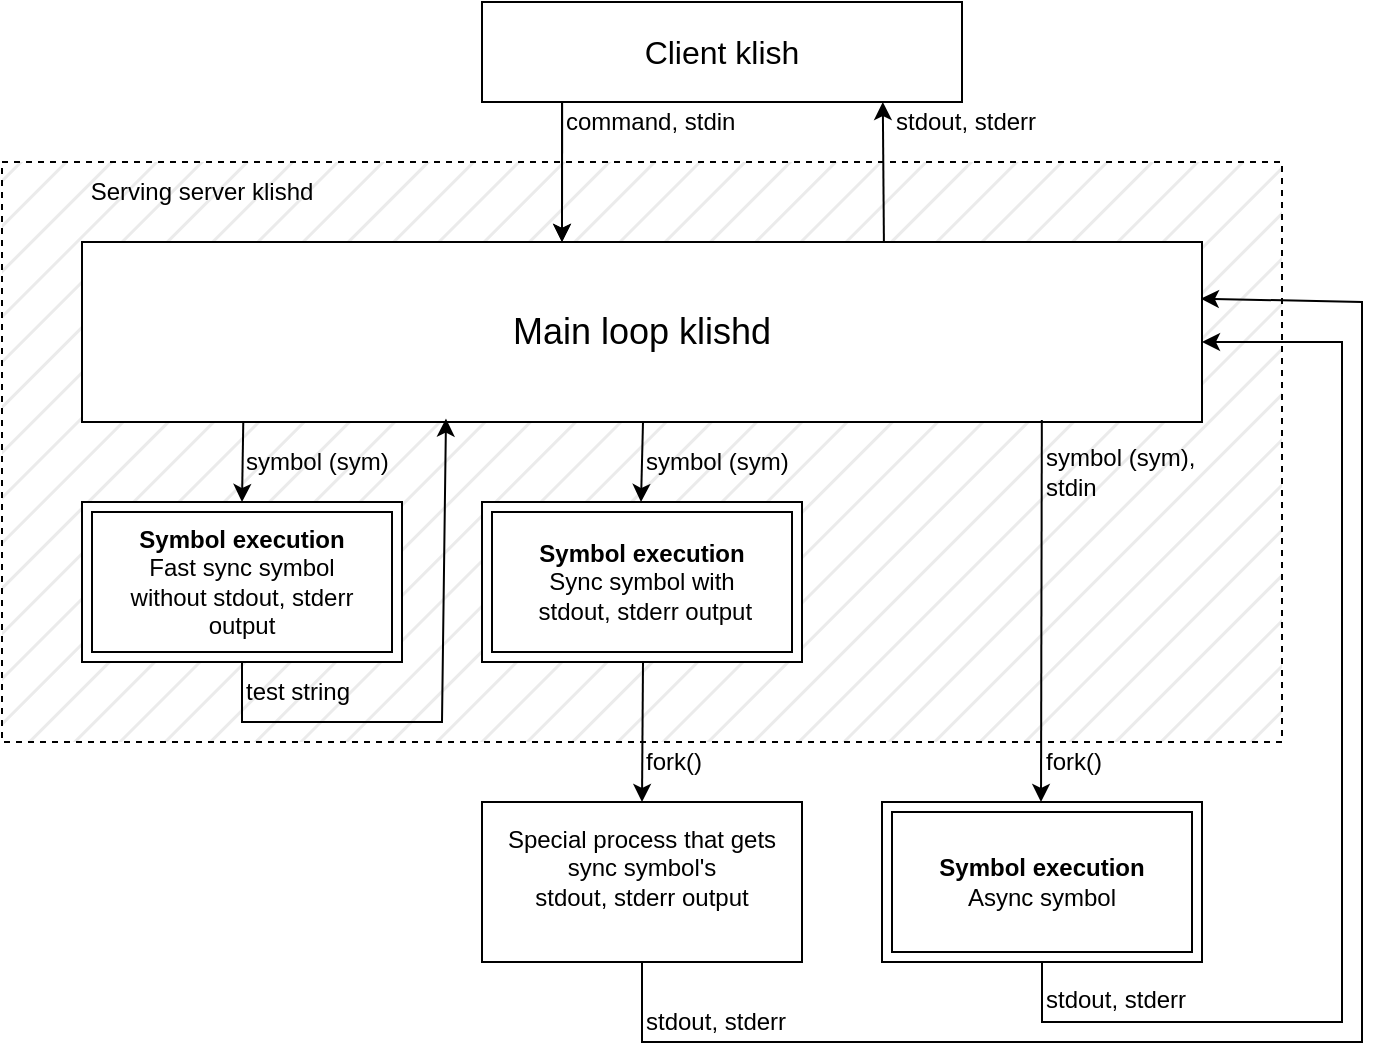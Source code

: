 <mxfile version="23.1.5" type="device">
  <diagram name="Страница — 1" id="UFjbOvR3O6Qe7gl92aNO">
    <mxGraphModel dx="817" dy="1061" grid="1" gridSize="10" guides="1" tooltips="1" connect="1" arrows="1" fold="1" page="1" pageScale="1" pageWidth="827" pageHeight="1169" math="0" shadow="0">
      <root>
        <mxCell id="0" />
        <mxCell id="1" parent="0" />
        <mxCell id="W7FwdtZu-5o2vGSCx_RX-7" value="" style="whiteSpace=wrap;html=1;align=center;dashed=1;fillStyle=hatch;fillColor=#EBEBEB;" parent="1" vertex="1">
          <mxGeometry x="40" y="110" width="640" height="290" as="geometry" />
        </mxCell>
        <mxCell id="W7FwdtZu-5o2vGSCx_RX-1" value="&lt;font style=&quot;font-size: 16px;&quot;&gt;Client klish&lt;/font&gt;" style="whiteSpace=wrap;html=1;align=center;" parent="1" vertex="1">
          <mxGeometry x="280" y="30" width="240" height="50" as="geometry" />
        </mxCell>
        <mxCell id="W7FwdtZu-5o2vGSCx_RX-2" value="&lt;font style=&quot;font-size: 18px;&quot;&gt;Main loop klishd&lt;/font&gt;" style="whiteSpace=wrap;html=1;align=center;" parent="1" vertex="1">
          <mxGeometry x="80" y="150" width="560" height="90" as="geometry" />
        </mxCell>
        <mxCell id="W7FwdtZu-5o2vGSCx_RX-3" value="&lt;b&gt;Symbol execution&lt;br&gt;&lt;/b&gt;Fast sync symbol without&amp;nbsp;stdout, stderr output" style="shape=ext;margin=3;double=1;whiteSpace=wrap;html=1;align=center;" parent="1" vertex="1">
          <mxGeometry x="80" y="280" width="160" height="80" as="geometry" />
        </mxCell>
        <mxCell id="W7FwdtZu-5o2vGSCx_RX-5" value="&lt;b&gt;Symbol execution&lt;br&gt;&lt;/b&gt;Sync symbol with&lt;br&gt;&amp;nbsp;stdout, stderr output" style="shape=ext;margin=3;double=1;whiteSpace=wrap;html=1;align=center;" parent="1" vertex="1">
          <mxGeometry x="280" y="280" width="160" height="80" as="geometry" />
        </mxCell>
        <mxCell id="W7FwdtZu-5o2vGSCx_RX-6" value="&lt;b&gt;Symbol execution&lt;br&gt;&lt;/b&gt;Async symbol" style="shape=ext;margin=3;double=1;whiteSpace=wrap;html=1;align=center;" parent="1" vertex="1">
          <mxGeometry x="480" y="430" width="160" height="80" as="geometry" />
        </mxCell>
        <mxCell id="W7FwdtZu-5o2vGSCx_RX-8" value="Special process that gets sync symbol&#39;s&lt;br&gt;stdout, stderr output&lt;div&gt;&lt;br/&gt;&lt;/div&gt;" style="whiteSpace=wrap;html=1;align=center;" parent="1" vertex="1">
          <mxGeometry x="280" y="430" width="160" height="80" as="geometry" />
        </mxCell>
        <mxCell id="W7FwdtZu-5o2vGSCx_RX-9" value="" style="endArrow=classic;html=1;rounded=0;exitX=0.167;exitY=1;exitDx=0;exitDy=0;exitPerimeter=0;" parent="1" source="W7FwdtZu-5o2vGSCx_RX-1" edge="1">
          <mxGeometry width="50" height="50" relative="1" as="geometry">
            <mxPoint x="390" y="810" as="sourcePoint" />
            <mxPoint x="320" y="150" as="targetPoint" />
          </mxGeometry>
        </mxCell>
        <mxCell id="W7FwdtZu-5o2vGSCx_RX-10" value="" style="endArrow=classic;html=1;rounded=0;exitX=0.167;exitY=1;exitDx=0;exitDy=0;exitPerimeter=0;" parent="1" edge="1">
          <mxGeometry width="50" height="50" relative="1" as="geometry">
            <mxPoint x="320" y="80" as="sourcePoint" />
            <mxPoint x="320" y="150" as="targetPoint" />
          </mxGeometry>
        </mxCell>
        <mxCell id="W7FwdtZu-5o2vGSCx_RX-11" value="" style="endArrow=classic;html=1;rounded=0;exitX=0.716;exitY=0;exitDx=0;exitDy=0;exitPerimeter=0;entryX=0.835;entryY=1;entryDx=0;entryDy=0;entryPerimeter=0;" parent="1" source="W7FwdtZu-5o2vGSCx_RX-2" target="W7FwdtZu-5o2vGSCx_RX-1" edge="1">
          <mxGeometry width="50" height="50" relative="1" as="geometry">
            <mxPoint x="480" y="80" as="sourcePoint" />
            <mxPoint x="500" y="90" as="targetPoint" />
          </mxGeometry>
        </mxCell>
        <mxCell id="W7FwdtZu-5o2vGSCx_RX-12" value="Serving server klishd" style="text;html=1;align=center;verticalAlign=middle;whiteSpace=wrap;rounded=0;" parent="1" vertex="1">
          <mxGeometry x="40" y="110" width="200" height="30" as="geometry" />
        </mxCell>
        <mxCell id="W7FwdtZu-5o2vGSCx_RX-13" value="" style="endArrow=classic;html=1;rounded=0;exitX=0.144;exitY=1;exitDx=0;exitDy=0;exitPerimeter=0;entryX=0.5;entryY=0;entryDx=0;entryDy=0;" parent="1" source="W7FwdtZu-5o2vGSCx_RX-2" target="W7FwdtZu-5o2vGSCx_RX-3" edge="1">
          <mxGeometry width="50" height="50" relative="1" as="geometry">
            <mxPoint x="300" y="270" as="sourcePoint" />
            <mxPoint x="350" y="220" as="targetPoint" />
          </mxGeometry>
        </mxCell>
        <mxCell id="W7FwdtZu-5o2vGSCx_RX-15" value="" style="endArrow=classic;html=1;rounded=0;exitX=0.144;exitY=1;exitDx=0;exitDy=0;exitPerimeter=0;entryX=0.5;entryY=0;entryDx=0;entryDy=0;" parent="1" edge="1">
          <mxGeometry width="50" height="50" relative="1" as="geometry">
            <mxPoint x="360.5" y="240" as="sourcePoint" />
            <mxPoint x="359.5" y="280" as="targetPoint" />
          </mxGeometry>
        </mxCell>
        <mxCell id="W7FwdtZu-5o2vGSCx_RX-16" value="" style="endArrow=classic;html=1;rounded=0;exitX=0.857;exitY=0.989;exitDx=0;exitDy=0;exitPerimeter=0;entryX=0.5;entryY=0;entryDx=0;entryDy=0;" parent="1" source="W7FwdtZu-5o2vGSCx_RX-2" edge="1">
          <mxGeometry width="50" height="50" relative="1" as="geometry">
            <mxPoint x="560.5" y="390" as="sourcePoint" />
            <mxPoint x="559.5" y="430" as="targetPoint" />
          </mxGeometry>
        </mxCell>
        <mxCell id="W7FwdtZu-5o2vGSCx_RX-17" value="" style="endArrow=classic;html=1;rounded=0;exitX=0.144;exitY=1;exitDx=0;exitDy=0;exitPerimeter=0;entryX=0.5;entryY=0;entryDx=0;entryDy=0;" parent="1" target="W7FwdtZu-5o2vGSCx_RX-8" edge="1">
          <mxGeometry width="50" height="50" relative="1" as="geometry">
            <mxPoint x="360.5" y="360" as="sourcePoint" />
            <mxPoint x="359.5" y="400" as="targetPoint" />
          </mxGeometry>
        </mxCell>
        <mxCell id="W7FwdtZu-5o2vGSCx_RX-18" value="" style="endArrow=classic;html=1;rounded=0;exitX=0.5;exitY=1;exitDx=0;exitDy=0;" parent="1" source="W7FwdtZu-5o2vGSCx_RX-6" edge="1">
          <mxGeometry width="50" height="50" relative="1" as="geometry">
            <mxPoint x="300" y="270" as="sourcePoint" />
            <mxPoint x="640" y="200" as="targetPoint" />
            <Array as="points">
              <mxPoint x="560" y="540" />
              <mxPoint x="710" y="540" />
              <mxPoint x="710" y="200" />
            </Array>
          </mxGeometry>
        </mxCell>
        <mxCell id="W7FwdtZu-5o2vGSCx_RX-19" value="" style="endArrow=classic;html=1;rounded=0;exitX=0.5;exitY=1;exitDx=0;exitDy=0;entryX=0.999;entryY=0.315;entryDx=0;entryDy=0;entryPerimeter=0;" parent="1" source="W7FwdtZu-5o2vGSCx_RX-8" target="W7FwdtZu-5o2vGSCx_RX-2" edge="1">
          <mxGeometry width="50" height="50" relative="1" as="geometry">
            <mxPoint x="610" y="520" as="sourcePoint" />
            <mxPoint x="700" y="190" as="targetPoint" />
            <Array as="points">
              <mxPoint x="360" y="550" />
              <mxPoint x="720" y="550" />
              <mxPoint x="720" y="180" />
            </Array>
          </mxGeometry>
        </mxCell>
        <mxCell id="W7FwdtZu-5o2vGSCx_RX-20" value="command, stdin" style="text;html=1;align=left;verticalAlign=middle;whiteSpace=wrap;rounded=0;" parent="1" vertex="1">
          <mxGeometry x="320" y="80" width="90" height="20" as="geometry" />
        </mxCell>
        <mxCell id="W7FwdtZu-5o2vGSCx_RX-21" value="stdout, stderr" style="text;html=1;align=left;verticalAlign=middle;whiteSpace=wrap;rounded=0;" parent="1" vertex="1">
          <mxGeometry x="485" y="80" width="85" height="20" as="geometry" />
        </mxCell>
        <mxCell id="W7FwdtZu-5o2vGSCx_RX-23" value="symbol (sym)" style="text;html=1;align=left;verticalAlign=middle;whiteSpace=wrap;rounded=0;" parent="1" vertex="1">
          <mxGeometry x="160" y="250" width="90" height="20" as="geometry" />
        </mxCell>
        <mxCell id="W7FwdtZu-5o2vGSCx_RX-24" value="symbol (sym)" style="text;html=1;align=left;verticalAlign=middle;whiteSpace=wrap;rounded=0;" parent="1" vertex="1">
          <mxGeometry x="360" y="250" width="90" height="20" as="geometry" />
        </mxCell>
        <mxCell id="W7FwdtZu-5o2vGSCx_RX-25" value="symbol (sym),&lt;br&gt;stdin" style="text;html=1;align=left;verticalAlign=middle;whiteSpace=wrap;rounded=0;" parent="1" vertex="1">
          <mxGeometry x="560" y="250" width="90" height="30" as="geometry" />
        </mxCell>
        <mxCell id="W7FwdtZu-5o2vGSCx_RX-26" value="fork()" style="text;html=1;align=left;verticalAlign=middle;whiteSpace=wrap;rounded=0;" parent="1" vertex="1">
          <mxGeometry x="360" y="400" width="40" height="20" as="geometry" />
        </mxCell>
        <mxCell id="W7FwdtZu-5o2vGSCx_RX-27" value="fork()" style="text;html=1;align=left;verticalAlign=middle;whiteSpace=wrap;rounded=0;" parent="1" vertex="1">
          <mxGeometry x="560" y="400" width="40" height="20" as="geometry" />
        </mxCell>
        <mxCell id="W7FwdtZu-5o2vGSCx_RX-28" value="stdout, stderr" style="text;html=1;align=left;verticalAlign=middle;whiteSpace=wrap;rounded=0;" parent="1" vertex="1">
          <mxGeometry x="360" y="530" width="80" height="20" as="geometry" />
        </mxCell>
        <mxCell id="W7FwdtZu-5o2vGSCx_RX-29" value="stdout, stderr" style="text;html=1;align=left;verticalAlign=middle;whiteSpace=wrap;rounded=0;" parent="1" vertex="1">
          <mxGeometry x="560" y="519" width="80" height="20" as="geometry" />
        </mxCell>
        <mxCell id="W7FwdtZu-5o2vGSCx_RX-32" value="" style="endArrow=classic;html=1;rounded=0;exitX=0.5;exitY=1;exitDx=0;exitDy=0;entryX=0.325;entryY=0.981;entryDx=0;entryDy=0;entryPerimeter=0;" parent="1" source="W7FwdtZu-5o2vGSCx_RX-3" target="W7FwdtZu-5o2vGSCx_RX-2" edge="1">
          <mxGeometry width="50" height="50" relative="1" as="geometry">
            <mxPoint x="300" y="350" as="sourcePoint" />
            <mxPoint x="350" y="300" as="targetPoint" />
            <Array as="points">
              <mxPoint x="160" y="390" />
              <mxPoint x="260" y="390" />
            </Array>
          </mxGeometry>
        </mxCell>
        <mxCell id="W7FwdtZu-5o2vGSCx_RX-33" value="test string" style="text;html=1;align=left;verticalAlign=middle;whiteSpace=wrap;rounded=0;" parent="1" vertex="1">
          <mxGeometry x="160" y="360" width="90" height="30" as="geometry" />
        </mxCell>
      </root>
    </mxGraphModel>
  </diagram>
</mxfile>
